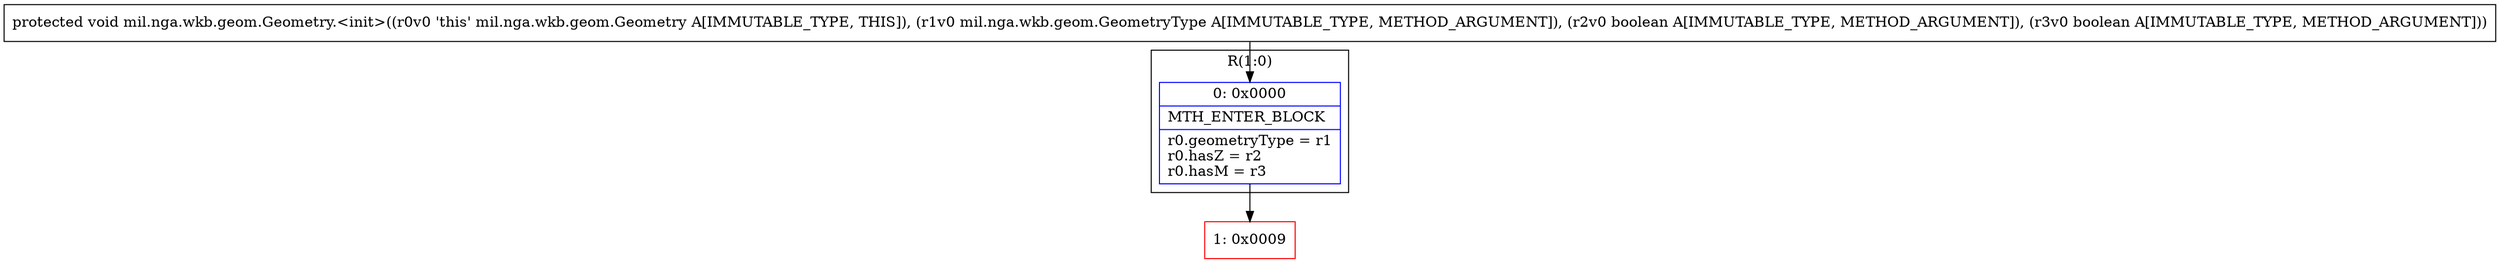 digraph "CFG formil.nga.wkb.geom.Geometry.\<init\>(Lmil\/nga\/wkb\/geom\/GeometryType;ZZ)V" {
subgraph cluster_Region_1469065756 {
label = "R(1:0)";
node [shape=record,color=blue];
Node_0 [shape=record,label="{0\:\ 0x0000|MTH_ENTER_BLOCK\l|r0.geometryType = r1\lr0.hasZ = r2\lr0.hasM = r3\l}"];
}
Node_1 [shape=record,color=red,label="{1\:\ 0x0009}"];
MethodNode[shape=record,label="{protected void mil.nga.wkb.geom.Geometry.\<init\>((r0v0 'this' mil.nga.wkb.geom.Geometry A[IMMUTABLE_TYPE, THIS]), (r1v0 mil.nga.wkb.geom.GeometryType A[IMMUTABLE_TYPE, METHOD_ARGUMENT]), (r2v0 boolean A[IMMUTABLE_TYPE, METHOD_ARGUMENT]), (r3v0 boolean A[IMMUTABLE_TYPE, METHOD_ARGUMENT])) }"];
MethodNode -> Node_0;
Node_0 -> Node_1;
}


